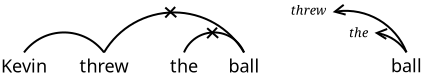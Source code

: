 <?xml version="1.0" encoding="UTF-8"?>
<dia:diagram xmlns:dia="http://www.lysator.liu.se/~alla/dia/">
  <dia:layer name="Background" visible="true" connectable="true" active="true">
    <dia:group>
      <dia:attribute name="meta">
        <dia:composite type="dict"/>
      </dia:attribute>
      <dia:attribute name="matrix"/>
      <dia:group>
        <dia:attribute name="meta">
          <dia:composite type="dict"/>
        </dia:attribute>
        <dia:attribute name="matrix"/>
        <dia:object type="Standard - Text" version="1" id="O0">
          <dia:attribute name="obj_pos">
            <dia:point val="8.893,13.745"/>
          </dia:attribute>
          <dia:attribute name="obj_bb">
            <dia:rectangle val="7.663,12.907;10.123,13.958"/>
          </dia:attribute>
          <dia:attribute name="text">
            <dia:composite type="text">
              <dia:attribute name="string">
                <dia:string>#Kevin#</dia:string>
              </dia:attribute>
              <dia:attribute name="font">
                <dia:font family="sans" style="0" name="Helvetica"/>
              </dia:attribute>
              <dia:attribute name="height">
                <dia:real val="1.129"/>
              </dia:attribute>
              <dia:attribute name="pos">
                <dia:point val="8.893,13.745"/>
              </dia:attribute>
              <dia:attribute name="color">
                <dia:color val="#000000ff"/>
              </dia:attribute>
              <dia:attribute name="alignment">
                <dia:enum val="1"/>
              </dia:attribute>
            </dia:composite>
          </dia:attribute>
          <dia:attribute name="valign">
            <dia:enum val="3"/>
          </dia:attribute>
        </dia:object>
        <dia:object type="Standard - Text" version="1" id="O1">
          <dia:attribute name="obj_pos">
            <dia:point val="12.893,13.745"/>
          </dia:attribute>
          <dia:attribute name="obj_bb">
            <dia:rectangle val="11.607,12.907;14.18,13.958"/>
          </dia:attribute>
          <dia:attribute name="text">
            <dia:composite type="text">
              <dia:attribute name="string">
                <dia:string>#threw#</dia:string>
              </dia:attribute>
              <dia:attribute name="font">
                <dia:font family="sans" style="0" name="Helvetica"/>
              </dia:attribute>
              <dia:attribute name="height">
                <dia:real val="1.129"/>
              </dia:attribute>
              <dia:attribute name="pos">
                <dia:point val="12.893,13.745"/>
              </dia:attribute>
              <dia:attribute name="color">
                <dia:color val="#000000ff"/>
              </dia:attribute>
              <dia:attribute name="alignment">
                <dia:enum val="1"/>
              </dia:attribute>
            </dia:composite>
          </dia:attribute>
          <dia:attribute name="valign">
            <dia:enum val="3"/>
          </dia:attribute>
        </dia:object>
        <dia:object type="Standard - Text" version="1" id="O2">
          <dia:attribute name="obj_pos">
            <dia:point val="16.893,13.745"/>
          </dia:attribute>
          <dia:attribute name="obj_bb">
            <dia:rectangle val="16.152,12.907;17.634,13.958"/>
          </dia:attribute>
          <dia:attribute name="text">
            <dia:composite type="text">
              <dia:attribute name="string">
                <dia:string>#the#</dia:string>
              </dia:attribute>
              <dia:attribute name="font">
                <dia:font family="sans" style="0" name="Helvetica"/>
              </dia:attribute>
              <dia:attribute name="height">
                <dia:real val="1.129"/>
              </dia:attribute>
              <dia:attribute name="pos">
                <dia:point val="16.893,13.745"/>
              </dia:attribute>
              <dia:attribute name="color">
                <dia:color val="#000000ff"/>
              </dia:attribute>
              <dia:attribute name="alignment">
                <dia:enum val="1"/>
              </dia:attribute>
            </dia:composite>
          </dia:attribute>
          <dia:attribute name="valign">
            <dia:enum val="3"/>
          </dia:attribute>
        </dia:object>
        <dia:object type="Standard - Text" version="1" id="O3">
          <dia:attribute name="obj_pos">
            <dia:point val="19.893,13.745"/>
          </dia:attribute>
          <dia:attribute name="obj_bb">
            <dia:rectangle val="19.081,12.907;20.706,13.958"/>
          </dia:attribute>
          <dia:attribute name="text">
            <dia:composite type="text">
              <dia:attribute name="string">
                <dia:string>#ball#</dia:string>
              </dia:attribute>
              <dia:attribute name="font">
                <dia:font family="sans" style="0" name="Helvetica"/>
              </dia:attribute>
              <dia:attribute name="height">
                <dia:real val="1.129"/>
              </dia:attribute>
              <dia:attribute name="pos">
                <dia:point val="19.893,13.745"/>
              </dia:attribute>
              <dia:attribute name="color">
                <dia:color val="#000000ff"/>
              </dia:attribute>
              <dia:attribute name="alignment">
                <dia:enum val="1"/>
              </dia:attribute>
            </dia:composite>
          </dia:attribute>
          <dia:attribute name="valign">
            <dia:enum val="3"/>
          </dia:attribute>
        </dia:object>
        <dia:object type="Standard - Arc" version="0" id="O4">
          <dia:attribute name="obj_pos">
            <dia:point val="16.893,12.745"/>
          </dia:attribute>
          <dia:attribute name="obj_bb">
            <dia:rectangle val="16.843,11.695;19.943,12.795"/>
          </dia:attribute>
          <dia:attribute name="conn_endpoints">
            <dia:point val="16.893,12.745"/>
            <dia:point val="19.893,12.745"/>
          </dia:attribute>
          <dia:attribute name="curve_distance">
            <dia:real val="-1"/>
          </dia:attribute>
        </dia:object>
        <dia:object type="Standard - Arc" version="0" id="O5">
          <dia:attribute name="obj_pos">
            <dia:point val="12.893,12.745"/>
          </dia:attribute>
          <dia:attribute name="obj_bb">
            <dia:rectangle val="12.843,10.695;19.943,12.795"/>
          </dia:attribute>
          <dia:attribute name="conn_endpoints">
            <dia:point val="12.893,12.745"/>
            <dia:point val="19.893,12.745"/>
          </dia:attribute>
          <dia:attribute name="curve_distance">
            <dia:real val="-2"/>
          </dia:attribute>
        </dia:object>
        <dia:object type="Standard - Arc" version="0" id="O6">
          <dia:attribute name="obj_pos">
            <dia:point val="8.893,12.745"/>
          </dia:attribute>
          <dia:attribute name="obj_bb">
            <dia:rectangle val="8.843,11.695;12.943,12.795"/>
          </dia:attribute>
          <dia:attribute name="conn_endpoints">
            <dia:point val="8.893,12.745"/>
            <dia:point val="12.893,12.745"/>
          </dia:attribute>
          <dia:attribute name="curve_distance">
            <dia:real val="-1"/>
          </dia:attribute>
        </dia:object>
      </dia:group>
      <dia:group>
        <dia:attribute name="meta">
          <dia:composite type="dict"/>
        </dia:attribute>
        <dia:attribute name="matrix"/>
        <dia:object type="Standard - Line" version="0" id="O7">
          <dia:attribute name="obj_pos">
            <dia:point val="15.956,10.5"/>
          </dia:attribute>
          <dia:attribute name="obj_bb">
            <dia:rectangle val="15.885,10.429;16.576,11.054"/>
          </dia:attribute>
          <dia:attribute name="conn_endpoints">
            <dia:point val="15.956,10.5"/>
            <dia:point val="16.506,10.983"/>
          </dia:attribute>
          <dia:attribute name="numcp">
            <dia:int val="1"/>
          </dia:attribute>
        </dia:object>
        <dia:object type="Standard - Line" version="0" id="O8">
          <dia:attribute name="obj_pos">
            <dia:point val="16.45,10.472"/>
          </dia:attribute>
          <dia:attribute name="obj_bb">
            <dia:rectangle val="15.885,10.402;16.52,11.071"/>
          </dia:attribute>
          <dia:attribute name="conn_endpoints">
            <dia:point val="16.45,10.472"/>
            <dia:point val="15.956,11"/>
          </dia:attribute>
          <dia:attribute name="numcp">
            <dia:int val="1"/>
          </dia:attribute>
        </dia:object>
      </dia:group>
      <dia:group>
        <dia:attribute name="meta">
          <dia:composite type="dict"/>
        </dia:attribute>
        <dia:attribute name="matrix"/>
        <dia:object type="Standard - Line" version="0" id="O9">
          <dia:attribute name="obj_pos">
            <dia:point val="18.05,11.533"/>
          </dia:attribute>
          <dia:attribute name="obj_bb">
            <dia:rectangle val="17.979,11.463;18.671,12.087"/>
          </dia:attribute>
          <dia:attribute name="conn_endpoints">
            <dia:point val="18.05,11.533"/>
            <dia:point val="18.6,12.017"/>
          </dia:attribute>
          <dia:attribute name="numcp">
            <dia:int val="1"/>
          </dia:attribute>
        </dia:object>
        <dia:object type="Standard - Line" version="0" id="O10">
          <dia:attribute name="obj_pos">
            <dia:point val="18.544,11.506"/>
          </dia:attribute>
          <dia:attribute name="obj_bb">
            <dia:rectangle val="17.979,11.435;18.614,12.104"/>
          </dia:attribute>
          <dia:attribute name="conn_endpoints">
            <dia:point val="18.544,11.506"/>
            <dia:point val="18.05,12.033"/>
          </dia:attribute>
          <dia:attribute name="numcp">
            <dia:int val="1"/>
          </dia:attribute>
        </dia:object>
      </dia:group>
    </dia:group>
    <dia:group>
      <dia:attribute name="meta">
        <dia:composite type="dict"/>
      </dia:attribute>
      <dia:attribute name="matrix"/>
      <dia:object type="Standard - Text" version="1" id="O11">
        <dia:attribute name="obj_pos">
          <dia:point val="28.016,13.738"/>
        </dia:attribute>
        <dia:attribute name="obj_bb">
          <dia:rectangle val="27.203,12.9;28.828,13.951"/>
        </dia:attribute>
        <dia:attribute name="text">
          <dia:composite type="text">
            <dia:attribute name="string">
              <dia:string>#ball#</dia:string>
            </dia:attribute>
            <dia:attribute name="font">
              <dia:font family="sans" style="0" name="Helvetica"/>
            </dia:attribute>
            <dia:attribute name="height">
              <dia:real val="1.129"/>
            </dia:attribute>
            <dia:attribute name="pos">
              <dia:point val="28.016,13.738"/>
            </dia:attribute>
            <dia:attribute name="color">
              <dia:color val="#000000ff"/>
            </dia:attribute>
            <dia:attribute name="alignment">
              <dia:enum val="1"/>
            </dia:attribute>
          </dia:composite>
        </dia:attribute>
        <dia:attribute name="valign">
          <dia:enum val="3"/>
        </dia:attribute>
      </dia:object>
      <dia:object type="Standard - Arc" version="0" id="O12">
        <dia:attribute name="obj_pos">
          <dia:point val="26.419,11.763"/>
        </dia:attribute>
        <dia:attribute name="obj_bb">
          <dia:rectangle val="26.351,11.495;28.085,12.807"/>
        </dia:attribute>
        <dia:attribute name="conn_endpoints">
          <dia:point val="26.419,11.763"/>
          <dia:point val="28.016,12.738"/>
        </dia:attribute>
        <dia:attribute name="curve_distance">
          <dia:real val="-0.217"/>
        </dia:attribute>
        <dia:attribute name="start_arrow">
          <dia:enum val="1"/>
        </dia:attribute>
        <dia:attribute name="start_arrow_length">
          <dia:real val="0.5"/>
        </dia:attribute>
        <dia:attribute name="start_arrow_width">
          <dia:real val="0.5"/>
        </dia:attribute>
      </dia:object>
      <dia:object type="Standard - Arc" version="0" id="O13">
        <dia:attribute name="obj_pos">
          <dia:point val="24.326,10.73"/>
        </dia:attribute>
        <dia:attribute name="obj_bb">
          <dia:rectangle val="24.258,10.274;28.084,12.806"/>
        </dia:attribute>
        <dia:attribute name="conn_endpoints">
          <dia:point val="24.326,10.73"/>
          <dia:point val="28.016,12.738"/>
        </dia:attribute>
        <dia:attribute name="curve_distance">
          <dia:real val="-0.765"/>
        </dia:attribute>
        <dia:attribute name="start_arrow">
          <dia:enum val="1"/>
        </dia:attribute>
        <dia:attribute name="start_arrow_length">
          <dia:real val="0.5"/>
        </dia:attribute>
        <dia:attribute name="start_arrow_width">
          <dia:real val="0.5"/>
        </dia:attribute>
      </dia:object>
      <dia:object type="Standard - Text" version="1" id="O14">
        <dia:attribute name="obj_pos">
          <dia:point val="22.229,10.858"/>
        </dia:attribute>
        <dia:attribute name="obj_bb">
          <dia:rectangle val="22.229,10.264;24.131,11.009"/>
        </dia:attribute>
        <dia:attribute name="text">
          <dia:composite type="text">
            <dia:attribute name="string">
              <dia:string>#threw#</dia:string>
            </dia:attribute>
            <dia:attribute name="font">
              <dia:font family="serif" style="8" name="Times-Italic"/>
            </dia:attribute>
            <dia:attribute name="height">
              <dia:real val="0.8"/>
            </dia:attribute>
            <dia:attribute name="pos">
              <dia:point val="22.229,10.858"/>
            </dia:attribute>
            <dia:attribute name="color">
              <dia:color val="#000000ff"/>
            </dia:attribute>
            <dia:attribute name="alignment">
              <dia:enum val="0"/>
            </dia:attribute>
          </dia:composite>
        </dia:attribute>
        <dia:attribute name="valign">
          <dia:enum val="3"/>
        </dia:attribute>
      </dia:object>
      <dia:object type="Standard - Text" version="1" id="O15">
        <dia:attribute name="obj_pos">
          <dia:point val="25.142,11.99"/>
        </dia:attribute>
        <dia:attribute name="obj_bb">
          <dia:rectangle val="25.142,11.396;26.192,12.141"/>
        </dia:attribute>
        <dia:attribute name="text">
          <dia:composite type="text">
            <dia:attribute name="string">
              <dia:string>#the#</dia:string>
            </dia:attribute>
            <dia:attribute name="font">
              <dia:font family="serif" style="8" name="Times-Italic"/>
            </dia:attribute>
            <dia:attribute name="height">
              <dia:real val="0.8"/>
            </dia:attribute>
            <dia:attribute name="pos">
              <dia:point val="25.142,11.99"/>
            </dia:attribute>
            <dia:attribute name="color">
              <dia:color val="#000000ff"/>
            </dia:attribute>
            <dia:attribute name="alignment">
              <dia:enum val="0"/>
            </dia:attribute>
          </dia:composite>
        </dia:attribute>
        <dia:attribute name="valign">
          <dia:enum val="3"/>
        </dia:attribute>
      </dia:object>
    </dia:group>
  </dia:layer>
</dia:diagram>
